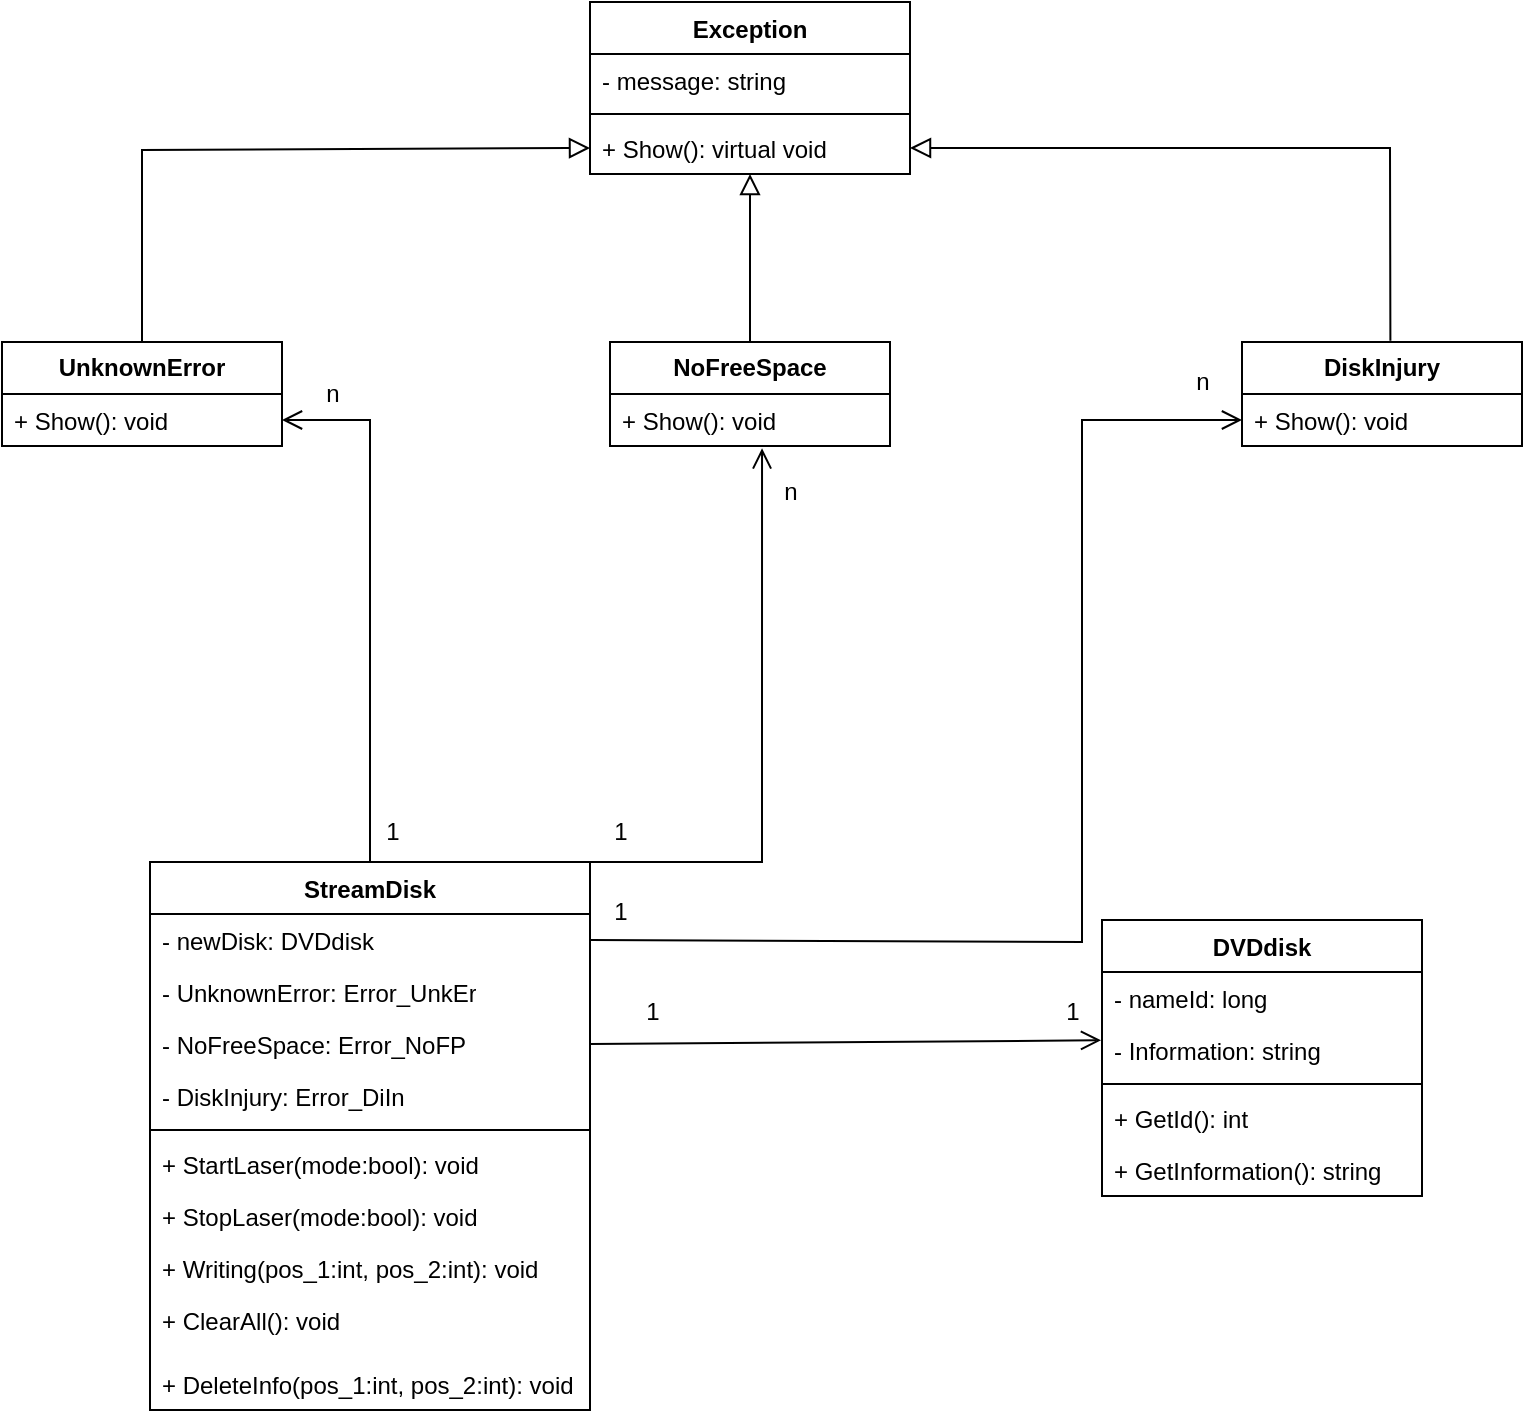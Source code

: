 <mxfile version="21.1.1" type="github">
  <diagram name="Страница 1" id="WF-ytKVYaMYogK4iPMUI">
    <mxGraphModel dx="1148" dy="1832" grid="1" gridSize="10" guides="1" tooltips="1" connect="1" arrows="1" fold="1" page="1" pageScale="1" pageWidth="827" pageHeight="1169" math="0" shadow="0">
      <root>
        <mxCell id="0" />
        <mxCell id="1" parent="0" />
        <mxCell id="6ekMqyJ0q6iRsMbLpRR5-1" value="DVDdisk" style="swimlane;fontStyle=1;align=center;verticalAlign=top;childLayout=stackLayout;horizontal=1;startSize=26;horizontalStack=0;resizeParent=1;resizeParentMax=0;resizeLast=0;collapsible=1;marginBottom=0;whiteSpace=wrap;html=1;" parent="1" vertex="1">
          <mxGeometry x="570" y="219" width="160" height="138" as="geometry" />
        </mxCell>
        <mxCell id="6ekMqyJ0q6iRsMbLpRR5-2" value="- nameId: long" style="text;strokeColor=none;fillColor=none;align=left;verticalAlign=top;spacingLeft=4;spacingRight=4;overflow=hidden;rotatable=0;points=[[0,0.5],[1,0.5]];portConstraint=eastwest;whiteSpace=wrap;html=1;" parent="6ekMqyJ0q6iRsMbLpRR5-1" vertex="1">
          <mxGeometry y="26" width="160" height="26" as="geometry" />
        </mxCell>
        <mxCell id="6ekMqyJ0q6iRsMbLpRR5-8" value="- Information: string" style="text;strokeColor=none;fillColor=none;align=left;verticalAlign=top;spacingLeft=4;spacingRight=4;overflow=hidden;rotatable=0;points=[[0,0.5],[1,0.5]];portConstraint=eastwest;whiteSpace=wrap;html=1;" parent="6ekMqyJ0q6iRsMbLpRR5-1" vertex="1">
          <mxGeometry y="52" width="160" height="26" as="geometry" />
        </mxCell>
        <mxCell id="6ekMqyJ0q6iRsMbLpRR5-3" value="" style="line;strokeWidth=1;fillColor=none;align=left;verticalAlign=middle;spacingTop=-1;spacingLeft=3;spacingRight=3;rotatable=0;labelPosition=right;points=[];portConstraint=eastwest;strokeColor=inherit;" parent="6ekMqyJ0q6iRsMbLpRR5-1" vertex="1">
          <mxGeometry y="78" width="160" height="8" as="geometry" />
        </mxCell>
        <mxCell id="6ekMqyJ0q6iRsMbLpRR5-4" value="+ GetId(): int&amp;nbsp;" style="text;strokeColor=none;fillColor=none;align=left;verticalAlign=top;spacingLeft=4;spacingRight=4;overflow=hidden;rotatable=0;points=[[0,0.5],[1,0.5]];portConstraint=eastwest;whiteSpace=wrap;html=1;" parent="6ekMqyJ0q6iRsMbLpRR5-1" vertex="1">
          <mxGeometry y="86" width="160" height="26" as="geometry" />
        </mxCell>
        <mxCell id="6ekMqyJ0q6iRsMbLpRR5-6" value="+ GetInformation(): string&amp;nbsp;" style="text;strokeColor=none;fillColor=none;align=left;verticalAlign=top;spacingLeft=4;spacingRight=4;overflow=hidden;rotatable=0;points=[[0,0.5],[1,0.5]];portConstraint=eastwest;whiteSpace=wrap;html=1;" parent="6ekMqyJ0q6iRsMbLpRR5-1" vertex="1">
          <mxGeometry y="112" width="160" height="26" as="geometry" />
        </mxCell>
        <mxCell id="6ekMqyJ0q6iRsMbLpRR5-9" value="StreamDisk" style="swimlane;fontStyle=1;align=center;verticalAlign=top;childLayout=stackLayout;horizontal=1;startSize=26;horizontalStack=0;resizeParent=1;resizeParentMax=0;resizeLast=0;collapsible=1;marginBottom=0;whiteSpace=wrap;html=1;" parent="1" vertex="1">
          <mxGeometry x="94" y="190" width="220" height="274" as="geometry" />
        </mxCell>
        <mxCell id="6ekMqyJ0q6iRsMbLpRR5-10" value="- newDisk: DVDdisk" style="text;strokeColor=none;fillColor=none;align=left;verticalAlign=top;spacingLeft=4;spacingRight=4;overflow=hidden;rotatable=0;points=[[0,0.5],[1,0.5]];portConstraint=eastwest;whiteSpace=wrap;html=1;" parent="6ekMqyJ0q6iRsMbLpRR5-9" vertex="1">
          <mxGeometry y="26" width="220" height="26" as="geometry" />
        </mxCell>
        <mxCell id="kmwHuvJ4sKw3momBUql1-1" value="- UnknownError: Error_UnkEr" style="text;strokeColor=none;fillColor=none;align=left;verticalAlign=top;spacingLeft=4;spacingRight=4;overflow=hidden;rotatable=0;points=[[0,0.5],[1,0.5]];portConstraint=eastwest;whiteSpace=wrap;html=1;" vertex="1" parent="6ekMqyJ0q6iRsMbLpRR5-9">
          <mxGeometry y="52" width="220" height="26" as="geometry" />
        </mxCell>
        <mxCell id="kmwHuvJ4sKw3momBUql1-3" value="- NoFreeSpace: Error_NoFP" style="text;strokeColor=none;fillColor=none;align=left;verticalAlign=top;spacingLeft=4;spacingRight=4;overflow=hidden;rotatable=0;points=[[0,0.5],[1,0.5]];portConstraint=eastwest;whiteSpace=wrap;html=1;" vertex="1" parent="6ekMqyJ0q6iRsMbLpRR5-9">
          <mxGeometry y="78" width="220" height="26" as="geometry" />
        </mxCell>
        <mxCell id="kmwHuvJ4sKw3momBUql1-2" value="- DiskInjury: Error_DiIn" style="text;strokeColor=none;fillColor=none;align=left;verticalAlign=top;spacingLeft=4;spacingRight=4;overflow=hidden;rotatable=0;points=[[0,0.5],[1,0.5]];portConstraint=eastwest;whiteSpace=wrap;html=1;" vertex="1" parent="6ekMqyJ0q6iRsMbLpRR5-9">
          <mxGeometry y="104" width="220" height="26" as="geometry" />
        </mxCell>
        <mxCell id="6ekMqyJ0q6iRsMbLpRR5-11" value="" style="line;strokeWidth=1;fillColor=none;align=left;verticalAlign=middle;spacingTop=-1;spacingLeft=3;spacingRight=3;rotatable=0;labelPosition=right;points=[];portConstraint=eastwest;strokeColor=inherit;" parent="6ekMqyJ0q6iRsMbLpRR5-9" vertex="1">
          <mxGeometry y="130" width="220" height="8" as="geometry" />
        </mxCell>
        <mxCell id="6ekMqyJ0q6iRsMbLpRR5-12" value="+ StartLaser(mode:bool): void" style="text;strokeColor=none;fillColor=none;align=left;verticalAlign=top;spacingLeft=4;spacingRight=4;overflow=hidden;rotatable=0;points=[[0,0.5],[1,0.5]];portConstraint=eastwest;whiteSpace=wrap;html=1;" parent="6ekMqyJ0q6iRsMbLpRR5-9" vertex="1">
          <mxGeometry y="138" width="220" height="26" as="geometry" />
        </mxCell>
        <mxCell id="6ekMqyJ0q6iRsMbLpRR5-13" value="+ StopLaser(mode:bool): void" style="text;strokeColor=none;fillColor=none;align=left;verticalAlign=top;spacingLeft=4;spacingRight=4;overflow=hidden;rotatable=0;points=[[0,0.5],[1,0.5]];portConstraint=eastwest;whiteSpace=wrap;html=1;" parent="6ekMqyJ0q6iRsMbLpRR5-9" vertex="1">
          <mxGeometry y="164" width="220" height="26" as="geometry" />
        </mxCell>
        <mxCell id="6ekMqyJ0q6iRsMbLpRR5-14" value="+ Writing(pos_1:int, pos_2:int): void" style="text;strokeColor=none;fillColor=none;align=left;verticalAlign=top;spacingLeft=4;spacingRight=4;overflow=hidden;rotatable=0;points=[[0,0.5],[1,0.5]];portConstraint=eastwest;whiteSpace=wrap;html=1;" parent="6ekMqyJ0q6iRsMbLpRR5-9" vertex="1">
          <mxGeometry y="190" width="220" height="26" as="geometry" />
        </mxCell>
        <mxCell id="6ekMqyJ0q6iRsMbLpRR5-15" value="+ ClearAll(): void" style="text;strokeColor=none;fillColor=none;align=left;verticalAlign=top;spacingLeft=4;spacingRight=4;overflow=hidden;rotatable=0;points=[[0,0.5],[1,0.5]];portConstraint=eastwest;whiteSpace=wrap;html=1;" parent="6ekMqyJ0q6iRsMbLpRR5-9" vertex="1">
          <mxGeometry y="216" width="220" height="32" as="geometry" />
        </mxCell>
        <mxCell id="6ekMqyJ0q6iRsMbLpRR5-18" value="+ DeleteInfo(pos_1:int, pos_2:int): void" style="text;strokeColor=none;fillColor=none;align=left;verticalAlign=top;spacingLeft=4;spacingRight=4;overflow=hidden;rotatable=0;points=[[0,0.5],[1,0.5]];portConstraint=eastwest;whiteSpace=wrap;html=1;" parent="6ekMqyJ0q6iRsMbLpRR5-9" vertex="1">
          <mxGeometry y="248" width="220" height="26" as="geometry" />
        </mxCell>
        <mxCell id="6ekMqyJ0q6iRsMbLpRR5-46" value="Exception" style="swimlane;fontStyle=1;align=center;verticalAlign=top;childLayout=stackLayout;horizontal=1;startSize=26;horizontalStack=0;resizeParent=1;resizeParentMax=0;resizeLast=0;collapsible=1;marginBottom=0;whiteSpace=wrap;html=1;" parent="1" vertex="1">
          <mxGeometry x="314" y="-240" width="160" height="86" as="geometry" />
        </mxCell>
        <mxCell id="6ekMqyJ0q6iRsMbLpRR5-47" value="- message: string" style="text;strokeColor=none;fillColor=none;align=left;verticalAlign=top;spacingLeft=4;spacingRight=4;overflow=hidden;rotatable=0;points=[[0,0.5],[1,0.5]];portConstraint=eastwest;whiteSpace=wrap;html=1;" parent="6ekMqyJ0q6iRsMbLpRR5-46" vertex="1">
          <mxGeometry y="26" width="160" height="26" as="geometry" />
        </mxCell>
        <mxCell id="6ekMqyJ0q6iRsMbLpRR5-48" value="" style="line;strokeWidth=1;fillColor=none;align=left;verticalAlign=middle;spacingTop=-1;spacingLeft=3;spacingRight=3;rotatable=0;labelPosition=right;points=[];portConstraint=eastwest;strokeColor=inherit;" parent="6ekMqyJ0q6iRsMbLpRR5-46" vertex="1">
          <mxGeometry y="52" width="160" height="8" as="geometry" />
        </mxCell>
        <mxCell id="6ekMqyJ0q6iRsMbLpRR5-49" value="+ Show(): virtual void" style="text;strokeColor=none;fillColor=none;align=left;verticalAlign=top;spacingLeft=4;spacingRight=4;overflow=hidden;rotatable=0;points=[[0,0.5],[1,0.5]];portConstraint=eastwest;whiteSpace=wrap;html=1;" parent="6ekMqyJ0q6iRsMbLpRR5-46" vertex="1">
          <mxGeometry y="60" width="160" height="26" as="geometry" />
        </mxCell>
        <mxCell id="6ekMqyJ0q6iRsMbLpRR5-50" value="&lt;b&gt;UnknownError&lt;/b&gt;" style="swimlane;fontStyle=0;childLayout=stackLayout;horizontal=1;startSize=26;fillColor=none;horizontalStack=0;resizeParent=1;resizeParentMax=0;resizeLast=0;collapsible=1;marginBottom=0;whiteSpace=wrap;html=1;" parent="1" vertex="1">
          <mxGeometry x="20" y="-70" width="140" height="52" as="geometry" />
        </mxCell>
        <mxCell id="6ekMqyJ0q6iRsMbLpRR5-51" value="+ Show(): void" style="text;strokeColor=none;fillColor=none;align=left;verticalAlign=top;spacingLeft=4;spacingRight=4;overflow=hidden;rotatable=0;points=[[0,0.5],[1,0.5]];portConstraint=eastwest;whiteSpace=wrap;html=1;" parent="6ekMqyJ0q6iRsMbLpRR5-50" vertex="1">
          <mxGeometry y="26" width="140" height="26" as="geometry" />
        </mxCell>
        <mxCell id="6ekMqyJ0q6iRsMbLpRR5-62" value="&lt;b&gt;DiskInjury&lt;/b&gt;" style="swimlane;fontStyle=0;childLayout=stackLayout;horizontal=1;startSize=26;fillColor=none;horizontalStack=0;resizeParent=1;resizeParentMax=0;resizeLast=0;collapsible=1;marginBottom=0;whiteSpace=wrap;html=1;" parent="1" vertex="1">
          <mxGeometry x="640" y="-70" width="140" height="52" as="geometry" />
        </mxCell>
        <mxCell id="6ekMqyJ0q6iRsMbLpRR5-63" value="+ Show(): void" style="text;strokeColor=none;fillColor=none;align=left;verticalAlign=top;spacingLeft=4;spacingRight=4;overflow=hidden;rotatable=0;points=[[0,0.5],[1,0.5]];portConstraint=eastwest;whiteSpace=wrap;html=1;" parent="6ekMqyJ0q6iRsMbLpRR5-62" vertex="1">
          <mxGeometry y="26" width="140" height="26" as="geometry" />
        </mxCell>
        <mxCell id="6ekMqyJ0q6iRsMbLpRR5-64" value="&lt;b&gt;NoFreeSpace&lt;/b&gt;" style="swimlane;fontStyle=0;childLayout=stackLayout;horizontal=1;startSize=26;fillColor=none;horizontalStack=0;resizeParent=1;resizeParentMax=0;resizeLast=0;collapsible=1;marginBottom=0;whiteSpace=wrap;html=1;" parent="1" vertex="1">
          <mxGeometry x="324" y="-70" width="140" height="52" as="geometry" />
        </mxCell>
        <mxCell id="6ekMqyJ0q6iRsMbLpRR5-65" value="+ Show(): void" style="text;strokeColor=none;fillColor=none;align=left;verticalAlign=top;spacingLeft=4;spacingRight=4;overflow=hidden;rotatable=0;points=[[0,0.5],[1,0.5]];portConstraint=eastwest;whiteSpace=wrap;html=1;" parent="6ekMqyJ0q6iRsMbLpRR5-64" vertex="1">
          <mxGeometry y="26" width="140" height="26" as="geometry" />
        </mxCell>
        <mxCell id="6ekMqyJ0q6iRsMbLpRR5-68" value="" style="endArrow=block;html=1;rounded=0;align=center;verticalAlign=bottom;endFill=0;labelBackgroundColor=none;endSize=8;exitX=0.5;exitY=0;exitDx=0;exitDy=0;" parent="1" source="6ekMqyJ0q6iRsMbLpRR5-64" target="6ekMqyJ0q6iRsMbLpRR5-49" edge="1">
          <mxGeometry y="10" relative="1" as="geometry">
            <mxPoint x="254" y="-120" as="sourcePoint" />
            <mxPoint x="400" y="-160" as="targetPoint" />
            <mxPoint as="offset" />
          </mxGeometry>
        </mxCell>
        <mxCell id="6ekMqyJ0q6iRsMbLpRR5-69" value="" style="resizable=0;html=1;align=center;verticalAlign=top;labelBackgroundColor=none;" parent="6ekMqyJ0q6iRsMbLpRR5-68" connectable="0" vertex="1">
          <mxGeometry relative="1" as="geometry" />
        </mxCell>
        <mxCell id="6ekMqyJ0q6iRsMbLpRR5-70" value="" style="endArrow=block;html=1;rounded=0;align=center;verticalAlign=bottom;endFill=0;labelBackgroundColor=none;endSize=8;exitX=0.53;exitY=-0.012;exitDx=0;exitDy=0;entryX=1;entryY=0.5;entryDx=0;entryDy=0;exitPerimeter=0;" parent="1" source="6ekMqyJ0q6iRsMbLpRR5-62" target="6ekMqyJ0q6iRsMbLpRR5-49" edge="1">
          <mxGeometry y="10" relative="1" as="geometry">
            <mxPoint x="404" y="-60" as="sourcePoint" />
            <mxPoint x="404" y="-144" as="targetPoint" />
            <Array as="points">
              <mxPoint x="714" y="-167" />
            </Array>
            <mxPoint as="offset" />
          </mxGeometry>
        </mxCell>
        <mxCell id="6ekMqyJ0q6iRsMbLpRR5-71" value="" style="resizable=0;html=1;align=center;verticalAlign=top;labelBackgroundColor=none;" parent="6ekMqyJ0q6iRsMbLpRR5-70" connectable="0" vertex="1">
          <mxGeometry relative="1" as="geometry" />
        </mxCell>
        <mxCell id="6ekMqyJ0q6iRsMbLpRR5-72" value="" style="endArrow=block;html=1;rounded=0;align=center;verticalAlign=bottom;endFill=0;labelBackgroundColor=none;endSize=8;exitX=0.5;exitY=0;exitDx=0;exitDy=0;entryX=0;entryY=0.5;entryDx=0;entryDy=0;" parent="1" source="6ekMqyJ0q6iRsMbLpRR5-50" target="6ekMqyJ0q6iRsMbLpRR5-49" edge="1">
          <mxGeometry y="10" relative="1" as="geometry">
            <mxPoint x="80" y="-70" as="sourcePoint" />
            <mxPoint x="-160" y="-166" as="targetPoint" />
            <Array as="points">
              <mxPoint x="90" y="-166" />
            </Array>
            <mxPoint as="offset" />
          </mxGeometry>
        </mxCell>
        <mxCell id="6ekMqyJ0q6iRsMbLpRR5-73" value="" style="resizable=0;html=1;align=center;verticalAlign=top;labelBackgroundColor=none;" parent="6ekMqyJ0q6iRsMbLpRR5-72" connectable="0" vertex="1">
          <mxGeometry relative="1" as="geometry" />
        </mxCell>
        <mxCell id="6ekMqyJ0q6iRsMbLpRR5-74" value="" style="endArrow=open;startArrow=none;endFill=0;startFill=0;endSize=8;html=1;verticalAlign=bottom;labelBackgroundColor=none;strokeWidth=1;rounded=0;entryX=-0.003;entryY=0.313;entryDx=0;entryDy=0;entryPerimeter=0;exitX=1;exitY=0.5;exitDx=0;exitDy=0;" parent="1" target="6ekMqyJ0q6iRsMbLpRR5-8" edge="1" source="kmwHuvJ4sKw3momBUql1-3">
          <mxGeometry width="160" relative="1" as="geometry">
            <mxPoint x="330" y="280" as="sourcePoint" />
            <mxPoint x="550" y="250" as="targetPoint" />
          </mxGeometry>
        </mxCell>
        <mxCell id="6ekMqyJ0q6iRsMbLpRR5-75" value="1" style="text;html=1;align=center;verticalAlign=middle;resizable=0;points=[];autosize=1;strokeColor=none;fillColor=none;" parent="1" vertex="1">
          <mxGeometry x="540" y="250" width="30" height="30" as="geometry" />
        </mxCell>
        <mxCell id="6ekMqyJ0q6iRsMbLpRR5-76" value="1" style="text;html=1;align=center;verticalAlign=middle;resizable=0;points=[];autosize=1;strokeColor=none;fillColor=none;" parent="1" vertex="1">
          <mxGeometry x="330" y="250" width="30" height="30" as="geometry" />
        </mxCell>
        <mxCell id="DtXgAEZtFvHiE_MJQ2XJ-1" value="" style="endArrow=open;startArrow=none;endFill=0;startFill=0;endSize=8;html=1;verticalAlign=bottom;labelBackgroundColor=none;strokeWidth=1;rounded=0;entryX=1;entryY=0.5;entryDx=0;entryDy=0;exitX=0.5;exitY=0;exitDx=0;exitDy=0;" parent="1" source="6ekMqyJ0q6iRsMbLpRR5-9" target="6ekMqyJ0q6iRsMbLpRR5-51" edge="1">
          <mxGeometry width="160" relative="1" as="geometry">
            <mxPoint x="140" y="71" as="sourcePoint" />
            <mxPoint x="380" y="70" as="targetPoint" />
            <Array as="points">
              <mxPoint x="204" y="-31" />
            </Array>
          </mxGeometry>
        </mxCell>
        <mxCell id="DtXgAEZtFvHiE_MJQ2XJ-2" value="" style="endArrow=open;startArrow=none;endFill=0;startFill=0;endSize=8;html=1;verticalAlign=bottom;labelBackgroundColor=none;strokeWidth=1;rounded=0;entryX=0.543;entryY=1.045;entryDx=0;entryDy=0;exitX=1;exitY=0;exitDx=0;exitDy=0;entryPerimeter=0;" parent="1" source="6ekMqyJ0q6iRsMbLpRR5-9" target="6ekMqyJ0q6iRsMbLpRR5-65" edge="1">
          <mxGeometry width="160" relative="1" as="geometry">
            <mxPoint x="214" y="200" as="sourcePoint" />
            <mxPoint x="170" y="-21" as="targetPoint" />
            <Array as="points">
              <mxPoint x="400" y="190" />
            </Array>
          </mxGeometry>
        </mxCell>
        <mxCell id="DtXgAEZtFvHiE_MJQ2XJ-3" value="" style="endArrow=open;startArrow=none;endFill=0;startFill=0;endSize=8;html=1;verticalAlign=bottom;labelBackgroundColor=none;strokeWidth=1;rounded=0;entryX=0;entryY=0.5;entryDx=0;entryDy=0;exitX=1;exitY=0.5;exitDx=0;exitDy=0;" parent="1" source="6ekMqyJ0q6iRsMbLpRR5-10" target="6ekMqyJ0q6iRsMbLpRR5-63" edge="1">
          <mxGeometry width="160" relative="1" as="geometry">
            <mxPoint x="324" y="200" as="sourcePoint" />
            <mxPoint x="410" y="-7" as="targetPoint" />
            <Array as="points">
              <mxPoint x="560" y="230" />
              <mxPoint x="560" y="200" />
              <mxPoint x="560" y="-31" />
            </Array>
          </mxGeometry>
        </mxCell>
        <mxCell id="DtXgAEZtFvHiE_MJQ2XJ-4" value="n" style="text;html=1;align=center;verticalAlign=middle;resizable=0;points=[];autosize=1;strokeColor=none;fillColor=none;" parent="1" vertex="1">
          <mxGeometry x="605" y="-65" width="30" height="30" as="geometry" />
        </mxCell>
        <mxCell id="DtXgAEZtFvHiE_MJQ2XJ-5" value="1" style="text;html=1;align=center;verticalAlign=middle;resizable=0;points=[];autosize=1;strokeColor=none;fillColor=none;" parent="1" vertex="1">
          <mxGeometry x="314" y="200" width="30" height="30" as="geometry" />
        </mxCell>
        <mxCell id="DtXgAEZtFvHiE_MJQ2XJ-6" value="1" style="text;html=1;align=center;verticalAlign=middle;resizable=0;points=[];autosize=1;strokeColor=none;fillColor=none;" parent="1" vertex="1">
          <mxGeometry x="200" y="160" width="30" height="30" as="geometry" />
        </mxCell>
        <mxCell id="DtXgAEZtFvHiE_MJQ2XJ-7" value="1" style="text;html=1;align=center;verticalAlign=middle;resizable=0;points=[];autosize=1;strokeColor=none;fillColor=none;" parent="1" vertex="1">
          <mxGeometry x="314" y="160" width="30" height="30" as="geometry" />
        </mxCell>
        <mxCell id="DtXgAEZtFvHiE_MJQ2XJ-8" value="n" style="text;html=1;align=center;verticalAlign=middle;resizable=0;points=[];autosize=1;strokeColor=none;fillColor=none;" parent="1" vertex="1">
          <mxGeometry x="399" y="-10" width="30" height="30" as="geometry" />
        </mxCell>
        <mxCell id="DtXgAEZtFvHiE_MJQ2XJ-10" value="n" style="text;html=1;align=center;verticalAlign=middle;resizable=0;points=[];autosize=1;strokeColor=none;fillColor=none;" parent="1" vertex="1">
          <mxGeometry x="170" y="-59" width="30" height="30" as="geometry" />
        </mxCell>
      </root>
    </mxGraphModel>
  </diagram>
</mxfile>
